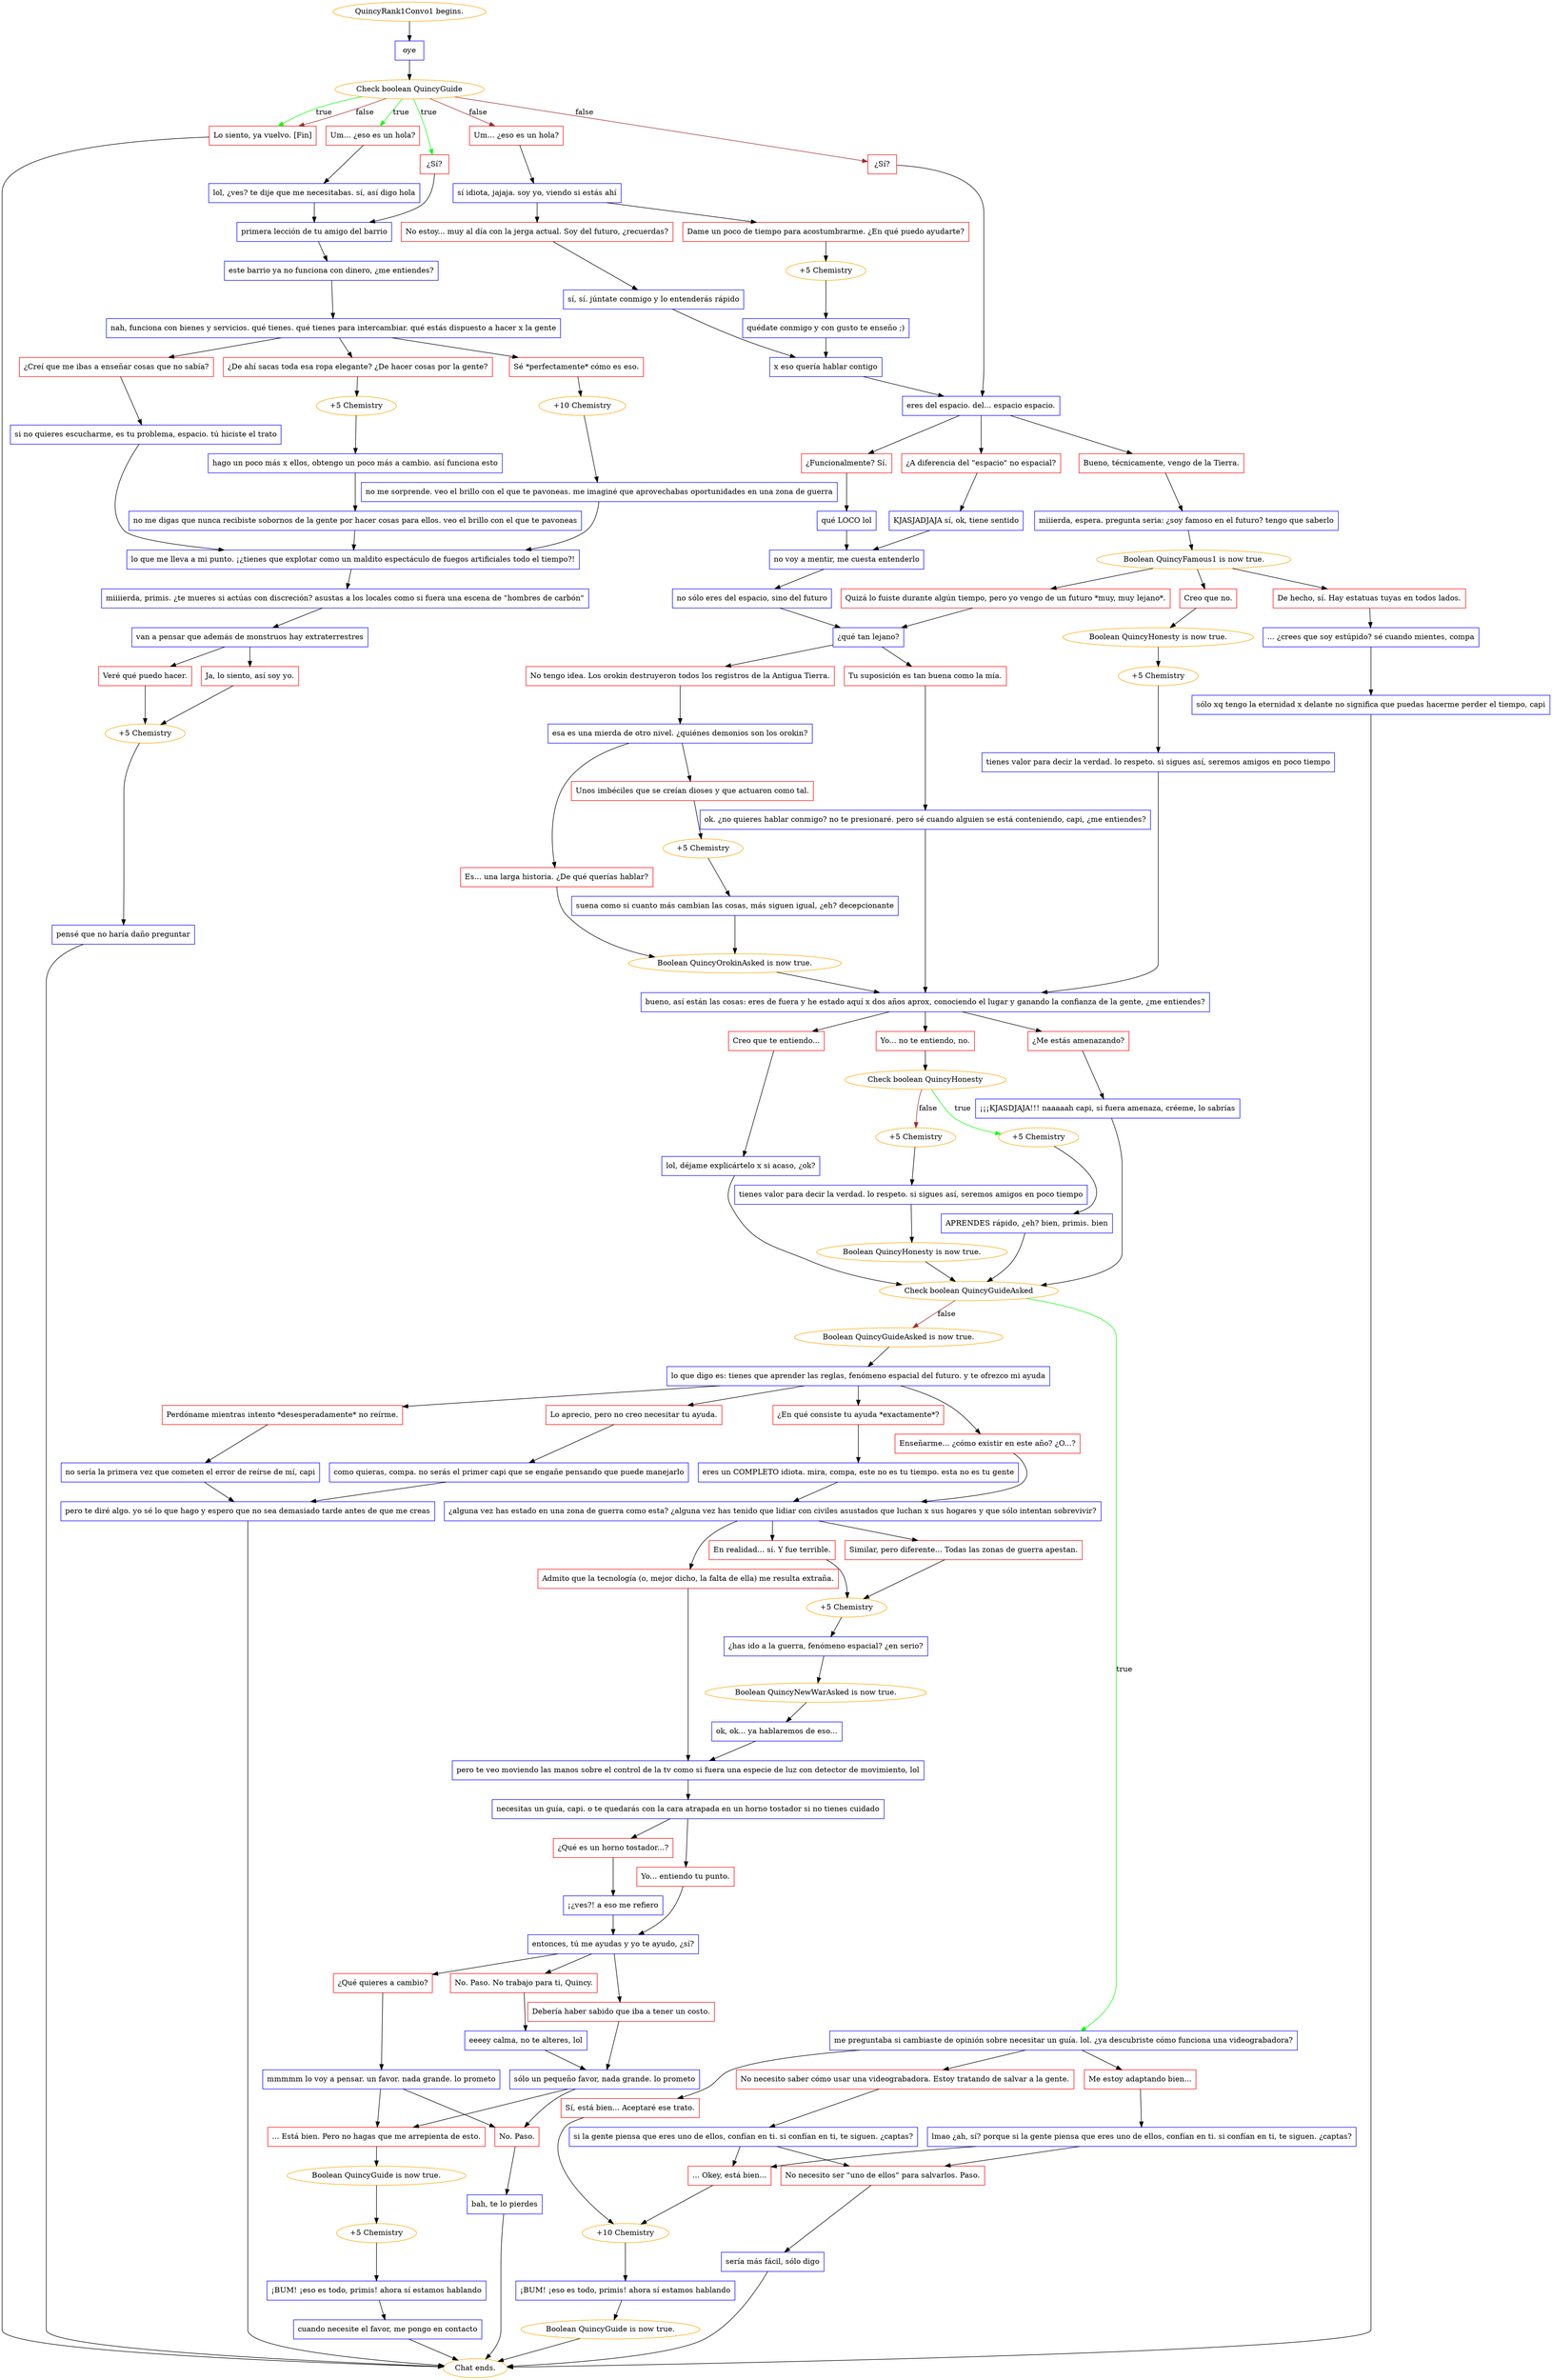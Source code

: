 digraph {
	"QuincyRank1Convo1 begins." [color=orange];
		"QuincyRank1Convo1 begins." -> j2166618938;
	j2166618938 [label="oye",shape=box,color=blue];
		j2166618938 -> j792879949;
	j792879949 [label="Check boolean QuincyGuide",color=orange];
		j792879949 -> j3623564856 [label=true,color=green];
		j792879949 -> j2745841374 [label=true,color=green];
		j792879949 -> j59880487 [label=true,color=green];
		j792879949 -> j3623564856 [label=false,color=brown];
		j792879949 -> j283351188 [label=false,color=brown];
		j792879949 -> j1178254126 [label=false,color=brown];
	j3623564856 [label="Lo siento, ya vuelvo. [Fin]",shape=box,color=red];
		j3623564856 -> "Chat ends.";
	j2745841374 [label="Um... ¿eso es un hola?",shape=box,color=red];
		j2745841374 -> j3209960322;
	j59880487 [label="¿Sí?",shape=box,color=red];
		j59880487 -> j20699782;
	j283351188 [label="Um... ¿eso es un hola?",shape=box,color=red];
		j283351188 -> j1724779087;
	j1178254126 [label="¿Sí?",shape=box,color=red];
		j1178254126 -> j633215556;
	"Chat ends." [color=orange];
	j3209960322 [label="lol, ¿ves? te dije que me necesitabas. sí, así digo hola",shape=box,color=blue];
		j3209960322 -> j20699782;
	j20699782 [label="primera lección de tu amigo del barrio",shape=box,color=blue];
		j20699782 -> j3058177482;
	j1724779087 [label="sí idiota, jajaja. soy yo, viendo si estás ahí",shape=box,color=blue];
		j1724779087 -> j2638147019;
		j1724779087 -> j2619654613;
	j633215556 [label="eres del espacio. del... espacio espacio.",shape=box,color=blue];
		j633215556 -> j1421486535;
		j633215556 -> j3447654646;
		j633215556 -> j3641674752;
	j3058177482 [label="este barrio ya no funciona con dinero, ¿me entiendes?",shape=box,color=blue];
		j3058177482 -> j102392534;
	j2638147019 [label="No estoy... muy al día con la jerga actual. Soy del futuro, ¿recuerdas?",shape=box,color=red];
		j2638147019 -> j1627648696;
	j2619654613 [label="Dame un poco de tiempo para acostumbrarme. ¿En qué puedo ayudarte?",shape=box,color=red];
		j2619654613 -> j4146954468;
	j1421486535 [label="¿A diferencia del \"espacio\" no espacial?",shape=box,color=red];
		j1421486535 -> j556447381;
	j3447654646 [label="¿Funcionalmente? Sí.",shape=box,color=red];
		j3447654646 -> j129106763;
	j3641674752 [label="Bueno, técnicamente, vengo de la Tierra.",shape=box,color=red];
		j3641674752 -> j1991282217;
	j102392534 [label="nah, funciona con bienes y servicios. qué tienes. qué tienes para intercambiar. qué estás dispuesto a hacer x la gente",shape=box,color=blue];
		j102392534 -> j1551044018;
		j102392534 -> j1654944829;
		j102392534 -> j3520410910;
	j1627648696 [label="sí, sí. júntate conmigo y lo entenderás rápido",shape=box,color=blue];
		j1627648696 -> j3483657645;
	j4146954468 [label="+5 Chemistry",color=orange];
		j4146954468 -> j1043069650;
	j556447381 [label="KJASJADJAJA sí, ok, tiene sentido",shape=box,color=blue];
		j556447381 -> j2778604447;
	j129106763 [label="qué LOCO lol",shape=box,color=blue];
		j129106763 -> j2778604447;
	j1991282217 [label="miiierda, espera. pregunta seria: ¿soy famoso en el futuro? tengo que saberlo",shape=box,color=blue];
		j1991282217 -> j3349012187;
	j1551044018 [label="¿De ahí sacas toda esa ropa elegante? ¿De hacer cosas por la gente?",shape=box,color=red];
		j1551044018 -> j3455717230;
	j1654944829 [label="Sé *perfectamente* cómo es eso.",shape=box,color=red];
		j1654944829 -> j3931958076;
	j3520410910 [label="¿Creí que me ibas a enseñar cosas que no sabía?",shape=box,color=red];
		j3520410910 -> j3050944022;
	j3483657645 [label="x eso quería hablar contigo",shape=box,color=blue];
		j3483657645 -> j633215556;
	j1043069650 [label="quédate conmigo y con gusto te enseño ;)",shape=box,color=blue];
		j1043069650 -> j3483657645;
	j2778604447 [label="no voy a mentir, me cuesta entenderlo",shape=box,color=blue];
		j2778604447 -> j1765470543;
	j3349012187 [label="Boolean QuincyFamous1 is now true.",color=orange];
		j3349012187 -> j1057356407;
		j3349012187 -> j1466542244;
		j3349012187 -> j733946118;
	j3455717230 [label="+5 Chemistry",color=orange];
		j3455717230 -> j703908067;
	j3931958076 [label="+10 Chemistry",color=orange];
		j3931958076 -> j880674096;
	j3050944022 [label="si no quieres escucharme, es tu problema, espacio. tú hiciste el trato",shape=box,color=blue];
		j3050944022 -> j1368382560;
	j1765470543 [label="no sólo eres del espacio, sino del futuro",shape=box,color=blue];
		j1765470543 -> j1124314189;
	j1057356407 [label="De hecho, sí. Hay estatuas tuyas en todos lados.",shape=box,color=red];
		j1057356407 -> j294068415;
	j1466542244 [label="Creo que no.",shape=box,color=red];
		j1466542244 -> j1652652648;
	j733946118 [label="Quizá lo fuiste durante algún tiempo, pero yo vengo de un futuro *muy, muy lejano*.",shape=box,color=red];
		j733946118 -> j1124314189;
	j703908067 [label="hago un poco más x ellos, obtengo un poco más a cambio. así funciona esto",shape=box,color=blue];
		j703908067 -> j1331723152;
	j880674096 [label="no me sorprende. veo el brillo con el que te pavoneas. me imaginé que aprovechabas oportunidades en una zona de guerra",shape=box,color=blue];
		j880674096 -> j1368382560;
	j1368382560 [label="lo que me lleva a mi punto. ¡¿tienes que explotar como un maldito espectáculo de fuegos artificiales todo el tiempo?!",shape=box,color=blue];
		j1368382560 -> j3191253057;
	j1124314189 [label="¿qué tan lejano?",shape=box,color=blue];
		j1124314189 -> j2495485753;
		j1124314189 -> j3474220881;
	j294068415 [label="... ¿crees que soy estúpido? sé cuando mientes, compa",shape=box,color=blue];
		j294068415 -> j1773515673;
	j1652652648 [label="Boolean QuincyHonesty is now true.",color=orange];
		j1652652648 -> j4050262009;
	j1331723152 [label="no me digas que nunca recibiste sobornos de la gente por hacer cosas para ellos. veo el brillo con el que te pavoneas",shape=box,color=blue];
		j1331723152 -> j1368382560;
	j3191253057 [label="miiiierda, primis. ¿te mueres si actúas con discreción? asustas a los locales como si fuera una escena de \"hombres de carbón\"",shape=box,color=blue];
		j3191253057 -> j2848823586;
	j2495485753 [label="Tu suposición es tan buena como la mía.",shape=box,color=red];
		j2495485753 -> j764312711;
	j3474220881 [label="No tengo idea. Los orokin destruyeron todos los registros de la Antigua Tierra.",shape=box,color=red];
		j3474220881 -> j3044735973;
	j1773515673 [label="sólo xq tengo la eternidad x delante no significa que puedas hacerme perder el tiempo, capi",shape=box,color=blue];
		j1773515673 -> "Chat ends.";
	j4050262009 [label="+5 Chemistry",color=orange];
		j4050262009 -> j2957435625;
	j2848823586 [label="van a pensar que además de monstruos hay extraterrestres",shape=box,color=blue];
		j2848823586 -> j1718456311;
		j2848823586 -> j824950938;
	j764312711 [label="ok. ¿no quieres hablar conmigo? no te presionaré. pero sé cuando alguien se está conteniendo, capi, ¿me entiendes?",shape=box,color=blue];
		j764312711 -> j1326163933;
	j3044735973 [label="esa es una mierda de otro nivel. ¿quiénes demonios son los orokin?",shape=box,color=blue];
		j3044735973 -> j950021139;
		j3044735973 -> j1603547701;
	j2957435625 [label="tienes valor para decir la verdad. lo respeto. si sigues así, seremos amigos en poco tiempo",shape=box,color=blue];
		j2957435625 -> j1326163933;
	j1718456311 [label="Veré qué puedo hacer.",shape=box,color=red];
		j1718456311 -> j1218107495;
	j824950938 [label="Ja, lo siento, así soy yo.",shape=box,color=red];
		j824950938 -> j1218107495;
	j1326163933 [label="bueno, así están las cosas: eres de fuera y he estado aquí x dos años aprox, conociendo el lugar y ganando la confianza de la gente, ¿me entiendes?",shape=box,color=blue];
		j1326163933 -> j2981865556;
		j1326163933 -> j2676067302;
		j1326163933 -> j2696871883;
	j950021139 [label="Es... una larga historia. ¿De qué querías hablar?",shape=box,color=red];
		j950021139 -> j618196239;
	j1603547701 [label="Unos imbéciles que se creían dioses y que actuaron como tal.",shape=box,color=red];
		j1603547701 -> j1675548523;
	j1218107495 [label="+5 Chemistry",color=orange];
		j1218107495 -> j1407787442;
	j2981865556 [label="Yo... no te entiendo, no.",shape=box,color=red];
		j2981865556 -> j3337574288;
	j2676067302 [label="¿Me estás amenazando?",shape=box,color=red];
		j2676067302 -> j3256854594;
	j2696871883 [label="Creo que te entiendo...",shape=box,color=red];
		j2696871883 -> j2948449295;
	j618196239 [label="Boolean QuincyOrokinAsked is now true.",color=orange];
		j618196239 -> j1326163933;
	j1675548523 [label="+5 Chemistry",color=orange];
		j1675548523 -> j1062273441;
	j1407787442 [label="pensé que no haría daño preguntar",shape=box,color=blue];
		j1407787442 -> "Chat ends.";
	j3337574288 [label="Check boolean QuincyHonesty",color=orange];
		j3337574288 -> j4267225632 [label=true,color=green];
		j3337574288 -> j901246610 [label=false,color=brown];
	j3256854594 [label="¡¡¡KJASDJAJA!!! naaaaah capi, si fuera amenaza, créeme, lo sabrías",shape=box,color=blue];
		j3256854594 -> j3086655143;
	j2948449295 [label="lol, déjame explicártelo x si acaso, ¿ok?",shape=box,color=blue];
		j2948449295 -> j3086655143;
	j1062273441 [label="suena como si cuanto más cambian las cosas, más siguen igual, ¿eh? decepcionante",shape=box,color=blue];
		j1062273441 -> j618196239;
	j4267225632 [label="+5 Chemistry",color=orange];
		j4267225632 -> j2241221965;
	j901246610 [label="+5 Chemistry",color=orange];
		j901246610 -> j521204746;
	j3086655143 [label="Check boolean QuincyGuideAsked",color=orange];
		j3086655143 -> j752452450 [label=true,color=green];
		j3086655143 -> j2300620682 [label=false,color=brown];
	j2241221965 [label="APRENDES rápido, ¿eh? bien, primis. bien",shape=box,color=blue];
		j2241221965 -> j3086655143;
	j521204746 [label="tienes valor para decir la verdad. lo respeto. si sigues así, seremos amigos en poco tiempo",shape=box,color=blue];
		j521204746 -> j1291527118;
	j752452450 [label="me preguntaba si cambiaste de opinión sobre necesitar un guía. lol. ¿ya descubriste cómo funciona una videograbadora?",shape=box,color=blue];
		j752452450 -> j3663433848;
		j752452450 -> j2837961544;
		j752452450 -> j4116838837;
	j2300620682 [label="Boolean QuincyGuideAsked is now true.",color=orange];
		j2300620682 -> j2004286648;
	j1291527118 [label="Boolean QuincyHonesty is now true.",color=orange];
		j1291527118 -> j3086655143;
	j3663433848 [label="Sí, está bien... Aceptaré ese trato.",shape=box,color=red];
		j3663433848 -> j3317281552;
	j2837961544 [label="Me estoy adaptando bien...",shape=box,color=red];
		j2837961544 -> j1451517777;
	j4116838837 [label="No necesito saber cómo usar una videograbadora. Estoy tratando de salvar a la gente.",shape=box,color=red];
		j4116838837 -> j1836586922;
	j2004286648 [label="lo que digo es: tienes que aprender las reglas, fenómeno espacial del futuro. y te ofrezco mi ayuda",shape=box,color=blue];
		j2004286648 -> j2972466345;
		j2004286648 -> j1315047792;
		j2004286648 -> j2260713598;
		j2004286648 -> j3681143179;
	j3317281552 [label="+10 Chemistry",color=orange];
		j3317281552 -> j2872305173;
	j1451517777 [label="lmao ¿ah, sí? porque si la gente piensa que eres uno de ellos, confían en ti. si confían en ti, te siguen. ¿captas?",shape=box,color=blue];
		j1451517777 -> j1532457422;
		j1451517777 -> j3490096234;
	j1836586922 [label="si la gente piensa que eres uno de ellos, confían en ti. si confían en ti, te siguen. ¿captas?",shape=box,color=blue];
		j1836586922 -> j1532457422;
		j1836586922 -> j3490096234;
	j2972466345 [label="Enseñarme... ¿cómo existir en este año? ¿O...?",shape=box,color=red];
		j2972466345 -> j722237914;
	j1315047792 [label="¿En qué consiste tu ayuda *exactamente*?",shape=box,color=red];
		j1315047792 -> j779516005;
	j2260713598 [label="Perdóname mientras intento *desesperadamente* no reírme.",shape=box,color=red];
		j2260713598 -> j2192348124;
	j3681143179 [label="Lo aprecio, pero no creo necesitar tu ayuda.",shape=box,color=red];
		j3681143179 -> j1465727236;
	j2872305173 [label="¡BUM! ¡eso es todo, primis! ahora sí estamos hablando",shape=box,color=blue];
		j2872305173 -> j810565081;
	j1532457422 [label="... Okey, está bien...",shape=box,color=red];
		j1532457422 -> j3317281552;
	j3490096234 [label="No necesito ser \"uno de ellos\" para salvarlos. Paso.",shape=box,color=red];
		j3490096234 -> j3846520406;
	j722237914 [label="¿alguna vez has estado en una zona de guerra como esta? ¿alguna vez has tenido que lidiar con civiles asustados que luchan x sus hogares y que sólo intentan sobrevivir?",shape=box,color=blue];
		j722237914 -> j1010818150;
		j722237914 -> j3729570004;
		j722237914 -> j3184153265;
	j779516005 [label="eres un COMPLETO idiota. mira, compa, este no es tu tiempo. esta no es tu gente",shape=box,color=blue];
		j779516005 -> j722237914;
	j2192348124 [label="no sería la primera vez que cometen el error de reírse de mí, capi",shape=box,color=blue];
		j2192348124 -> j541468091;
	j1465727236 [label="como quieras, compa. no serás el primer capi que se engañe pensando que puede manejarlo",shape=box,color=blue];
		j1465727236 -> j541468091;
	j810565081 [label="Boolean QuincyGuide is now true.",color=orange];
		j810565081 -> "Chat ends.";
	j3846520406 [label="sería más fácil, sólo digo",shape=box,color=blue];
		j3846520406 -> "Chat ends.";
	j1010818150 [label="Admito que la tecnología (o, mejor dicho, la falta de ella) me resulta extraña.",shape=box,color=red];
		j1010818150 -> j4218137527;
	j3729570004 [label="Similar, pero diferente... Todas las zonas de guerra apestan.",shape=box,color=red];
		j3729570004 -> j1858648535;
	j3184153265 [label="En realidad... sí. Y fue terrible.",shape=box,color=red];
		j3184153265 -> j1858648535;
	j541468091 [label="pero te diré algo. yo sé lo que hago y espero que no sea demasiado tarde antes de que me creas",shape=box,color=blue];
		j541468091 -> "Chat ends.";
	j4218137527 [label="pero te veo moviendo las manos sobre el control de la tv como si fuera una especie de luz con detector de movimiento, lol",shape=box,color=blue];
		j4218137527 -> j3658531793;
	j1858648535 [label="+5 Chemistry",color=orange];
		j1858648535 -> j3156371067;
	j3658531793 [label="necesitas un guía, capi. o te quedarás con la cara atrapada en un horno tostador si no tienes cuidado",shape=box,color=blue];
		j3658531793 -> j655949270;
		j3658531793 -> j1845629136;
	j3156371067 [label="¿has ido a la guerra, fenómeno espacial? ¿en serio?",shape=box,color=blue];
		j3156371067 -> j1580342734;
	j655949270 [label="¿Qué es un horno tostador...?",shape=box,color=red];
		j655949270 -> j439255896;
	j1845629136 [label="Yo... entiendo tu punto.",shape=box,color=red];
		j1845629136 -> j2265364147;
	j1580342734 [label="Boolean QuincyNewWarAsked is now true.",color=orange];
		j1580342734 -> j1904938224;
	j439255896 [label="¡¿ves?! a eso me refiero",shape=box,color=blue];
		j439255896 -> j2265364147;
	j2265364147 [label="entonces, tú me ayudas y yo te ayudo, ¿sí?",shape=box,color=blue];
		j2265364147 -> j1275621159;
		j2265364147 -> j3233059118;
		j2265364147 -> j2343396698;
	j1904938224 [label="ok, ok... ya hablaremos de eso...",shape=box,color=blue];
		j1904938224 -> j4218137527;
	j1275621159 [label="¿Qué quieres a cambio?",shape=box,color=red];
		j1275621159 -> j584824658;
	j3233059118 [label="Debería haber sabido que iba a tener un costo.",shape=box,color=red];
		j3233059118 -> j601526853;
	j2343396698 [label="No. Paso. No trabajo para ti, Quincy.",shape=box,color=red];
		j2343396698 -> j3904258009;
	j584824658 [label="mmmmm lo voy a pensar. un favor. nada grande. lo prometo",shape=box,color=blue];
		j584824658 -> j807689106;
		j584824658 -> j91726665;
	j601526853 [label="sólo un pequeño favor, nada grande. lo prometo",shape=box,color=blue];
		j601526853 -> j807689106;
		j601526853 -> j91726665;
	j3904258009 [label="eeeey calma, no te alteres, lol",shape=box,color=blue];
		j3904258009 -> j601526853;
	j807689106 [label="... Está bien. Pero no hagas que me arrepienta de esto.",shape=box,color=red];
		j807689106 -> j1531636115;
	j91726665 [label="No. Paso.",shape=box,color=red];
		j91726665 -> j3429251715;
	j1531636115 [label="Boolean QuincyGuide is now true.",color=orange];
		j1531636115 -> j4268919546;
	j3429251715 [label="bah, te lo pierdes",shape=box,color=blue];
		j3429251715 -> "Chat ends.";
	j4268919546 [label="+5 Chemistry",color=orange];
		j4268919546 -> j2244750990;
	j2244750990 [label="¡BUM! ¡eso es todo, primis! ahora sí estamos hablando",shape=box,color=blue];
		j2244750990 -> j1788328789;
	j1788328789 [label="cuando necesite el favor, me pongo en contacto",shape=box,color=blue];
		j1788328789 -> "Chat ends.";
}